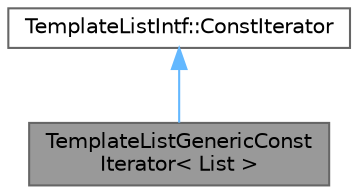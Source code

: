 digraph "TemplateListGenericConstIterator&lt; List &gt;"
{
 // INTERACTIVE_SVG=YES
 // LATEX_PDF_SIZE
  bgcolor="transparent";
  edge [fontname=Helvetica,fontsize=10,labelfontname=Helvetica,labelfontsize=10];
  node [fontname=Helvetica,fontsize=10,shape=box,height=0.2,width=0.4];
  Node1 [label="TemplateListGenericConst\lIterator\< List \>",height=0.2,width=0.4,color="gray40", fillcolor="grey60", style="filled", fontcolor="black",tooltip=" "];
  Node2 -> Node1 [dir="back",color="steelblue1",style="solid"];
  Node2 [label="TemplateListIntf::ConstIterator",height=0.2,width=0.4,color="gray40", fillcolor="white", style="filled",URL="$d8/d23/class_template_list_intf_1_1_const_iterator.html",tooltip="Abstract interface for a iterator of a list."];
}
